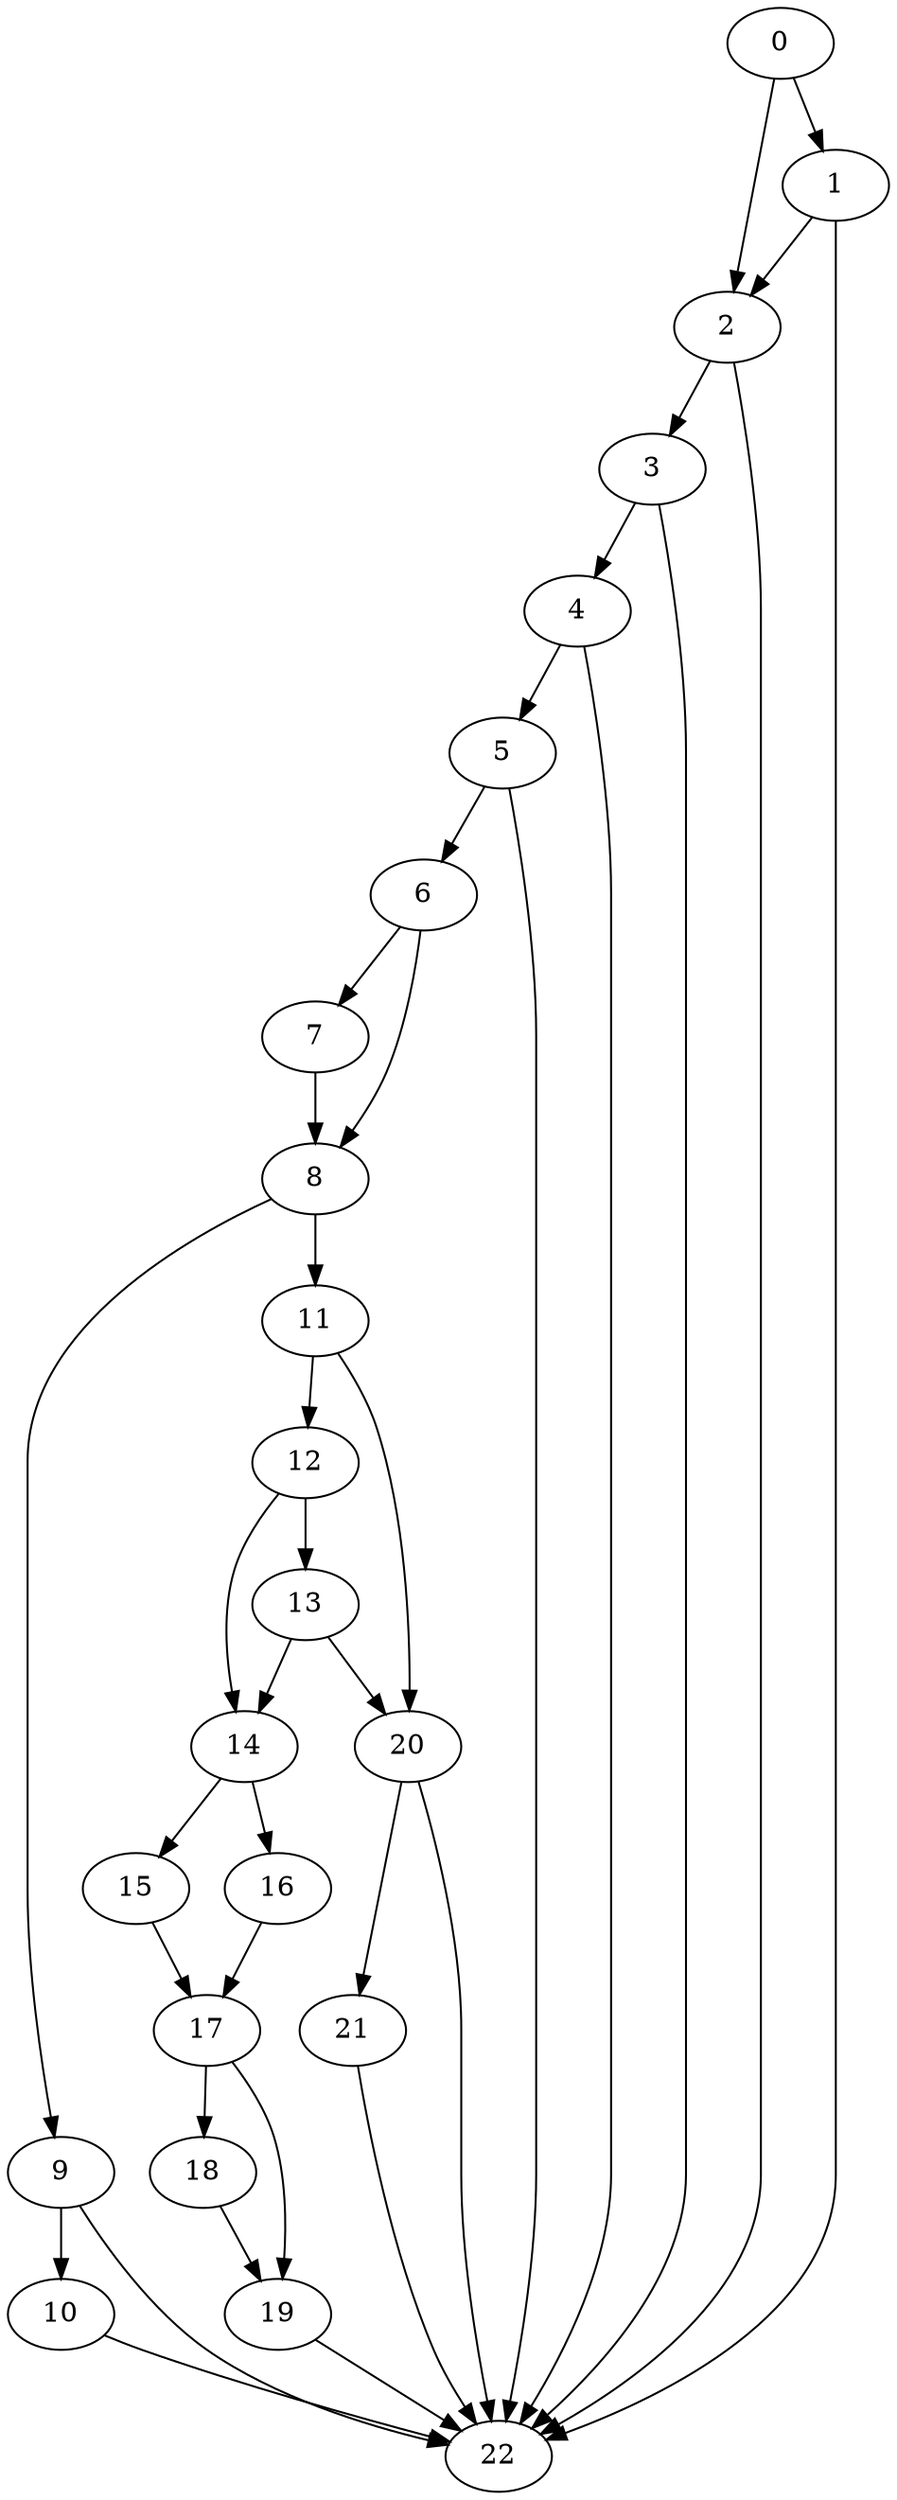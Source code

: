 digraph {
	0
	1
	2
	3
	4
	5
	6
	7
	8
	9
	10
	11
	12
	13
	14
	15
	16
	17
	18
	19
	20
	21
	22
	1 -> 2
	0 -> 2
	14 -> 15
	17 -> 18
	0 -> 1
	2 -> 3
	6 -> 7
	9 -> 10
	12 -> 13
	12 -> 14
	13 -> 14
	16 -> 17
	15 -> 17
	20 -> 21
	5 -> 22
	19 -> 22
	20 -> 22
	21 -> 22
	10 -> 22
	1 -> 22
	2 -> 22
	3 -> 22
	4 -> 22
	9 -> 22
	3 -> 4
	4 -> 5
	8 -> 11
	11 -> 12
	17 -> 19
	18 -> 19
	5 -> 6
	6 -> 8
	7 -> 8
	8 -> 9
	14 -> 16
	11 -> 20
	13 -> 20
}
